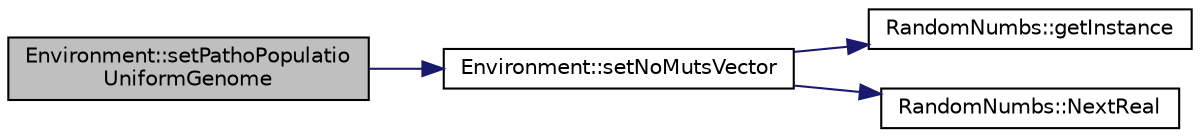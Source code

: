 digraph "Environment::setPathoPopulatioUniformGenome"
{
  edge [fontname="Helvetica",fontsize="10",labelfontname="Helvetica",labelfontsize="10"];
  node [fontname="Helvetica",fontsize="10",shape=record];
  rankdir="LR";
  Node1 [label="Environment::setPathoPopulatio\lUniformGenome",height=0.2,width=0.4,color="black", fillcolor="grey75", style="filled", fontcolor="black"];
  Node1 -> Node2 [color="midnightblue",fontsize="10",style="solid",fontname="Helvetica"];
  Node2 [label="Environment::setNoMutsVector",height=0.2,width=0.4,color="black", fillcolor="white", style="filled",URL="$class_environment.html#a559d186796a3f21fcaccce6cbbc6fe89",tooltip="Core method. It defines \"no mutation sites\" of the antigen for all individual pathogen species in the..."];
  Node2 -> Node3 [color="midnightblue",fontsize="10",style="solid",fontname="Helvetica"];
  Node3 [label="RandomNumbs::getInstance",height=0.2,width=0.4,color="black", fillcolor="white", style="filled",URL="$class_random_numbs.html#a364c415e5105061274013a1e68576a64",tooltip="Core method. Gets the instance of a singleton class. "];
  Node2 -> Node4 [color="midnightblue",fontsize="10",style="solid",fontname="Helvetica"];
  Node4 [label="RandomNumbs::NextReal",height=0.2,width=0.4,color="black", fillcolor="white", style="filled",URL="$class_random_numbs.html#aaae77654579060738e55b46c8caba9a6",tooltip="Core method. Generates one real random number from a given interval with an uniform distribution..."];
}
